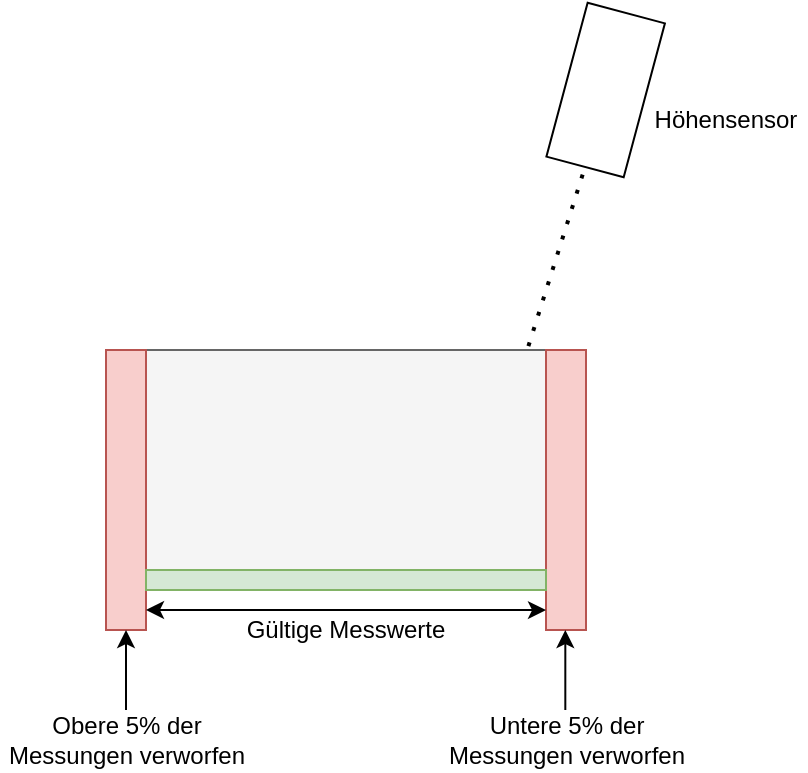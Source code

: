 <mxfile version="20.8.16" type="device"><diagram name="Seite-1" id="EXDNb1MloUn0vd4zVDi9"><mxGraphModel dx="875" dy="1693" grid="1" gridSize="10" guides="1" tooltips="1" connect="1" arrows="1" fold="1" page="1" pageScale="1" pageWidth="827" pageHeight="1169" math="0" shadow="0"><root><mxCell id="0"/><mxCell id="1" parent="0"/><mxCell id="MT6I_2u3S4Quf0iig85T-6" value="" style="rounded=0;whiteSpace=wrap;html=1;fillColor=#f5f5f5;fontColor=#333333;strokeColor=#666666;" vertex="1" parent="1"><mxGeometry x="160" y="160" width="240" height="120" as="geometry"/></mxCell><mxCell id="MT6I_2u3S4Quf0iig85T-8" value="" style="rounded=0;whiteSpace=wrap;html=1;fillColor=#f8cecc;strokeColor=#b85450;" vertex="1" parent="1"><mxGeometry x="160" y="160" width="20" height="140" as="geometry"/></mxCell><mxCell id="MT6I_2u3S4Quf0iig85T-9" value="" style="rounded=0;whiteSpace=wrap;html=1;fillColor=#f8cecc;strokeColor=#b85450;" vertex="1" parent="1"><mxGeometry x="380" y="160" width="20" height="140" as="geometry"/></mxCell><mxCell id="MT6I_2u3S4Quf0iig85T-12" value="" style="endArrow=classic;startArrow=classic;html=1;rounded=0;entryX=0;entryY=0.929;entryDx=0;entryDy=0;entryPerimeter=0;" edge="1" parent="1" target="MT6I_2u3S4Quf0iig85T-9"><mxGeometry width="50" height="50" relative="1" as="geometry"><mxPoint x="180" y="290" as="sourcePoint"/><mxPoint x="300" y="290" as="targetPoint"/></mxGeometry></mxCell><mxCell id="MT6I_2u3S4Quf0iig85T-13" value="" style="rounded=0;whiteSpace=wrap;html=1;fillColor=#d5e8d4;strokeColor=#82b366;" vertex="1" parent="1"><mxGeometry x="180" y="270" width="200" height="10" as="geometry"/></mxCell><mxCell id="MT6I_2u3S4Quf0iig85T-14" value="" style="endArrow=none;dashed=1;html=1;dashPattern=1 3;strokeWidth=2;rounded=0;exitX=0.88;exitY=-0.016;exitDx=0;exitDy=0;exitPerimeter=0;entryX=0;entryY=0.5;entryDx=0;entryDy=0;" edge="1" parent="1" source="MT6I_2u3S4Quf0iig85T-6" target="MT6I_2u3S4Quf0iig85T-15"><mxGeometry width="50" height="50" relative="1" as="geometry"><mxPoint x="480" y="110" as="sourcePoint"/><mxPoint x="370" y="60" as="targetPoint"/></mxGeometry></mxCell><mxCell id="MT6I_2u3S4Quf0iig85T-15" value="" style="rounded=0;whiteSpace=wrap;html=1;rotation=-75;" vertex="1" parent="1"><mxGeometry x="370" y="10" width="79.66" height="40" as="geometry"/></mxCell><mxCell id="MT6I_2u3S4Quf0iig85T-16" value="Höhensensor" style="text;html=1;strokeColor=none;fillColor=none;align=center;verticalAlign=middle;whiteSpace=wrap;rounded=0;" vertex="1" parent="1"><mxGeometry x="430" y="30" width="80" height="30" as="geometry"/></mxCell><mxCell id="MT6I_2u3S4Quf0iig85T-17" value="Gültige Messwerte" style="text;html=1;strokeColor=none;fillColor=none;align=center;verticalAlign=middle;whiteSpace=wrap;rounded=0;" vertex="1" parent="1"><mxGeometry x="215" y="290" width="130" height="20" as="geometry"/></mxCell><mxCell id="MT6I_2u3S4Quf0iig85T-19" value="" style="endArrow=classic;html=1;rounded=0;entryX=0.5;entryY=1;entryDx=0;entryDy=0;" edge="1" parent="1" target="MT6I_2u3S4Quf0iig85T-8"><mxGeometry width="50" height="50" relative="1" as="geometry"><mxPoint x="170" y="340" as="sourcePoint"/><mxPoint x="130" y="330" as="targetPoint"/></mxGeometry></mxCell><mxCell id="MT6I_2u3S4Quf0iig85T-20" value="" style="endArrow=classic;html=1;rounded=0;entryX=0.5;entryY=1;entryDx=0;entryDy=0;" edge="1" parent="1"><mxGeometry width="50" height="50" relative="1" as="geometry"><mxPoint x="389.66" y="340" as="sourcePoint"/><mxPoint x="389.66" y="300" as="targetPoint"/></mxGeometry></mxCell><mxCell id="MT6I_2u3S4Quf0iig85T-21" value="Obere 5% der Messungen verworfen" style="text;html=1;strokeColor=none;fillColor=none;align=center;verticalAlign=middle;whiteSpace=wrap;rounded=0;" vertex="1" parent="1"><mxGeometry x="107.5" y="340" width="125" height="30" as="geometry"/></mxCell><mxCell id="MT6I_2u3S4Quf0iig85T-22" value="Untere 5% der Messungen verworfen" style="text;html=1;strokeColor=none;fillColor=none;align=center;verticalAlign=middle;whiteSpace=wrap;rounded=0;" vertex="1" parent="1"><mxGeometry x="327.5" y="340" width="125" height="30" as="geometry"/></mxCell></root></mxGraphModel></diagram></mxfile>